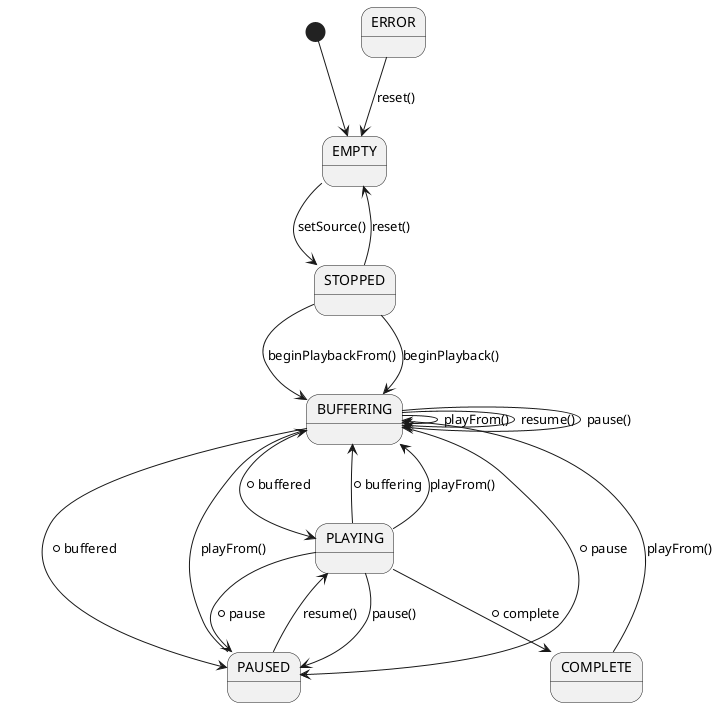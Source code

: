 @startuml
[*] --> EMPTY
EMPTY --> STOPPED : setSource()
STOPPED --> EMPTY : reset()
STOPPED --> BUFFERING : beginPlaybackFrom()
STOPPED --> BUFFERING : beginPlayback()
BUFFERING --> BUFFERING : playFrom()
BUFFERING --> BUFFERING :resume()
BUFFERING --> BUFFERING : pause()
BUFFERING --> PLAYING : *buffered
BUFFERING --> PAUSED : *buffered
BUFFERING --> PAUSED : *pause
PLAYING --> PAUSED : pause()
PLAYING -->PAUSED: *pause
PLAYING --> BUFFERING : *buffering
PLAYING --> BUFFERING : playFrom()
PLAYING --> COMPLETE : *complete
PAUSED --> PLAYING : resume()
PAUSED --> BUFFERING : playFrom()
COMPLETE --> BUFFERING : playFrom()
ERROR --> EMPTY : reset()
@enduml
